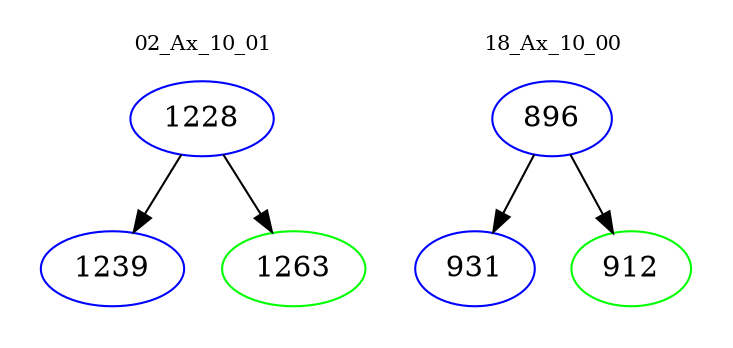 digraph{
subgraph cluster_0 {
color = white
label = "02_Ax_10_01";
fontsize=10;
T0_1228 [label="1228", color="blue"]
T0_1228 -> T0_1239 [color="black"]
T0_1239 [label="1239", color="blue"]
T0_1228 -> T0_1263 [color="black"]
T0_1263 [label="1263", color="green"]
}
subgraph cluster_1 {
color = white
label = "18_Ax_10_00";
fontsize=10;
T1_896 [label="896", color="blue"]
T1_896 -> T1_931 [color="black"]
T1_931 [label="931", color="blue"]
T1_896 -> T1_912 [color="black"]
T1_912 [label="912", color="green"]
}
}

